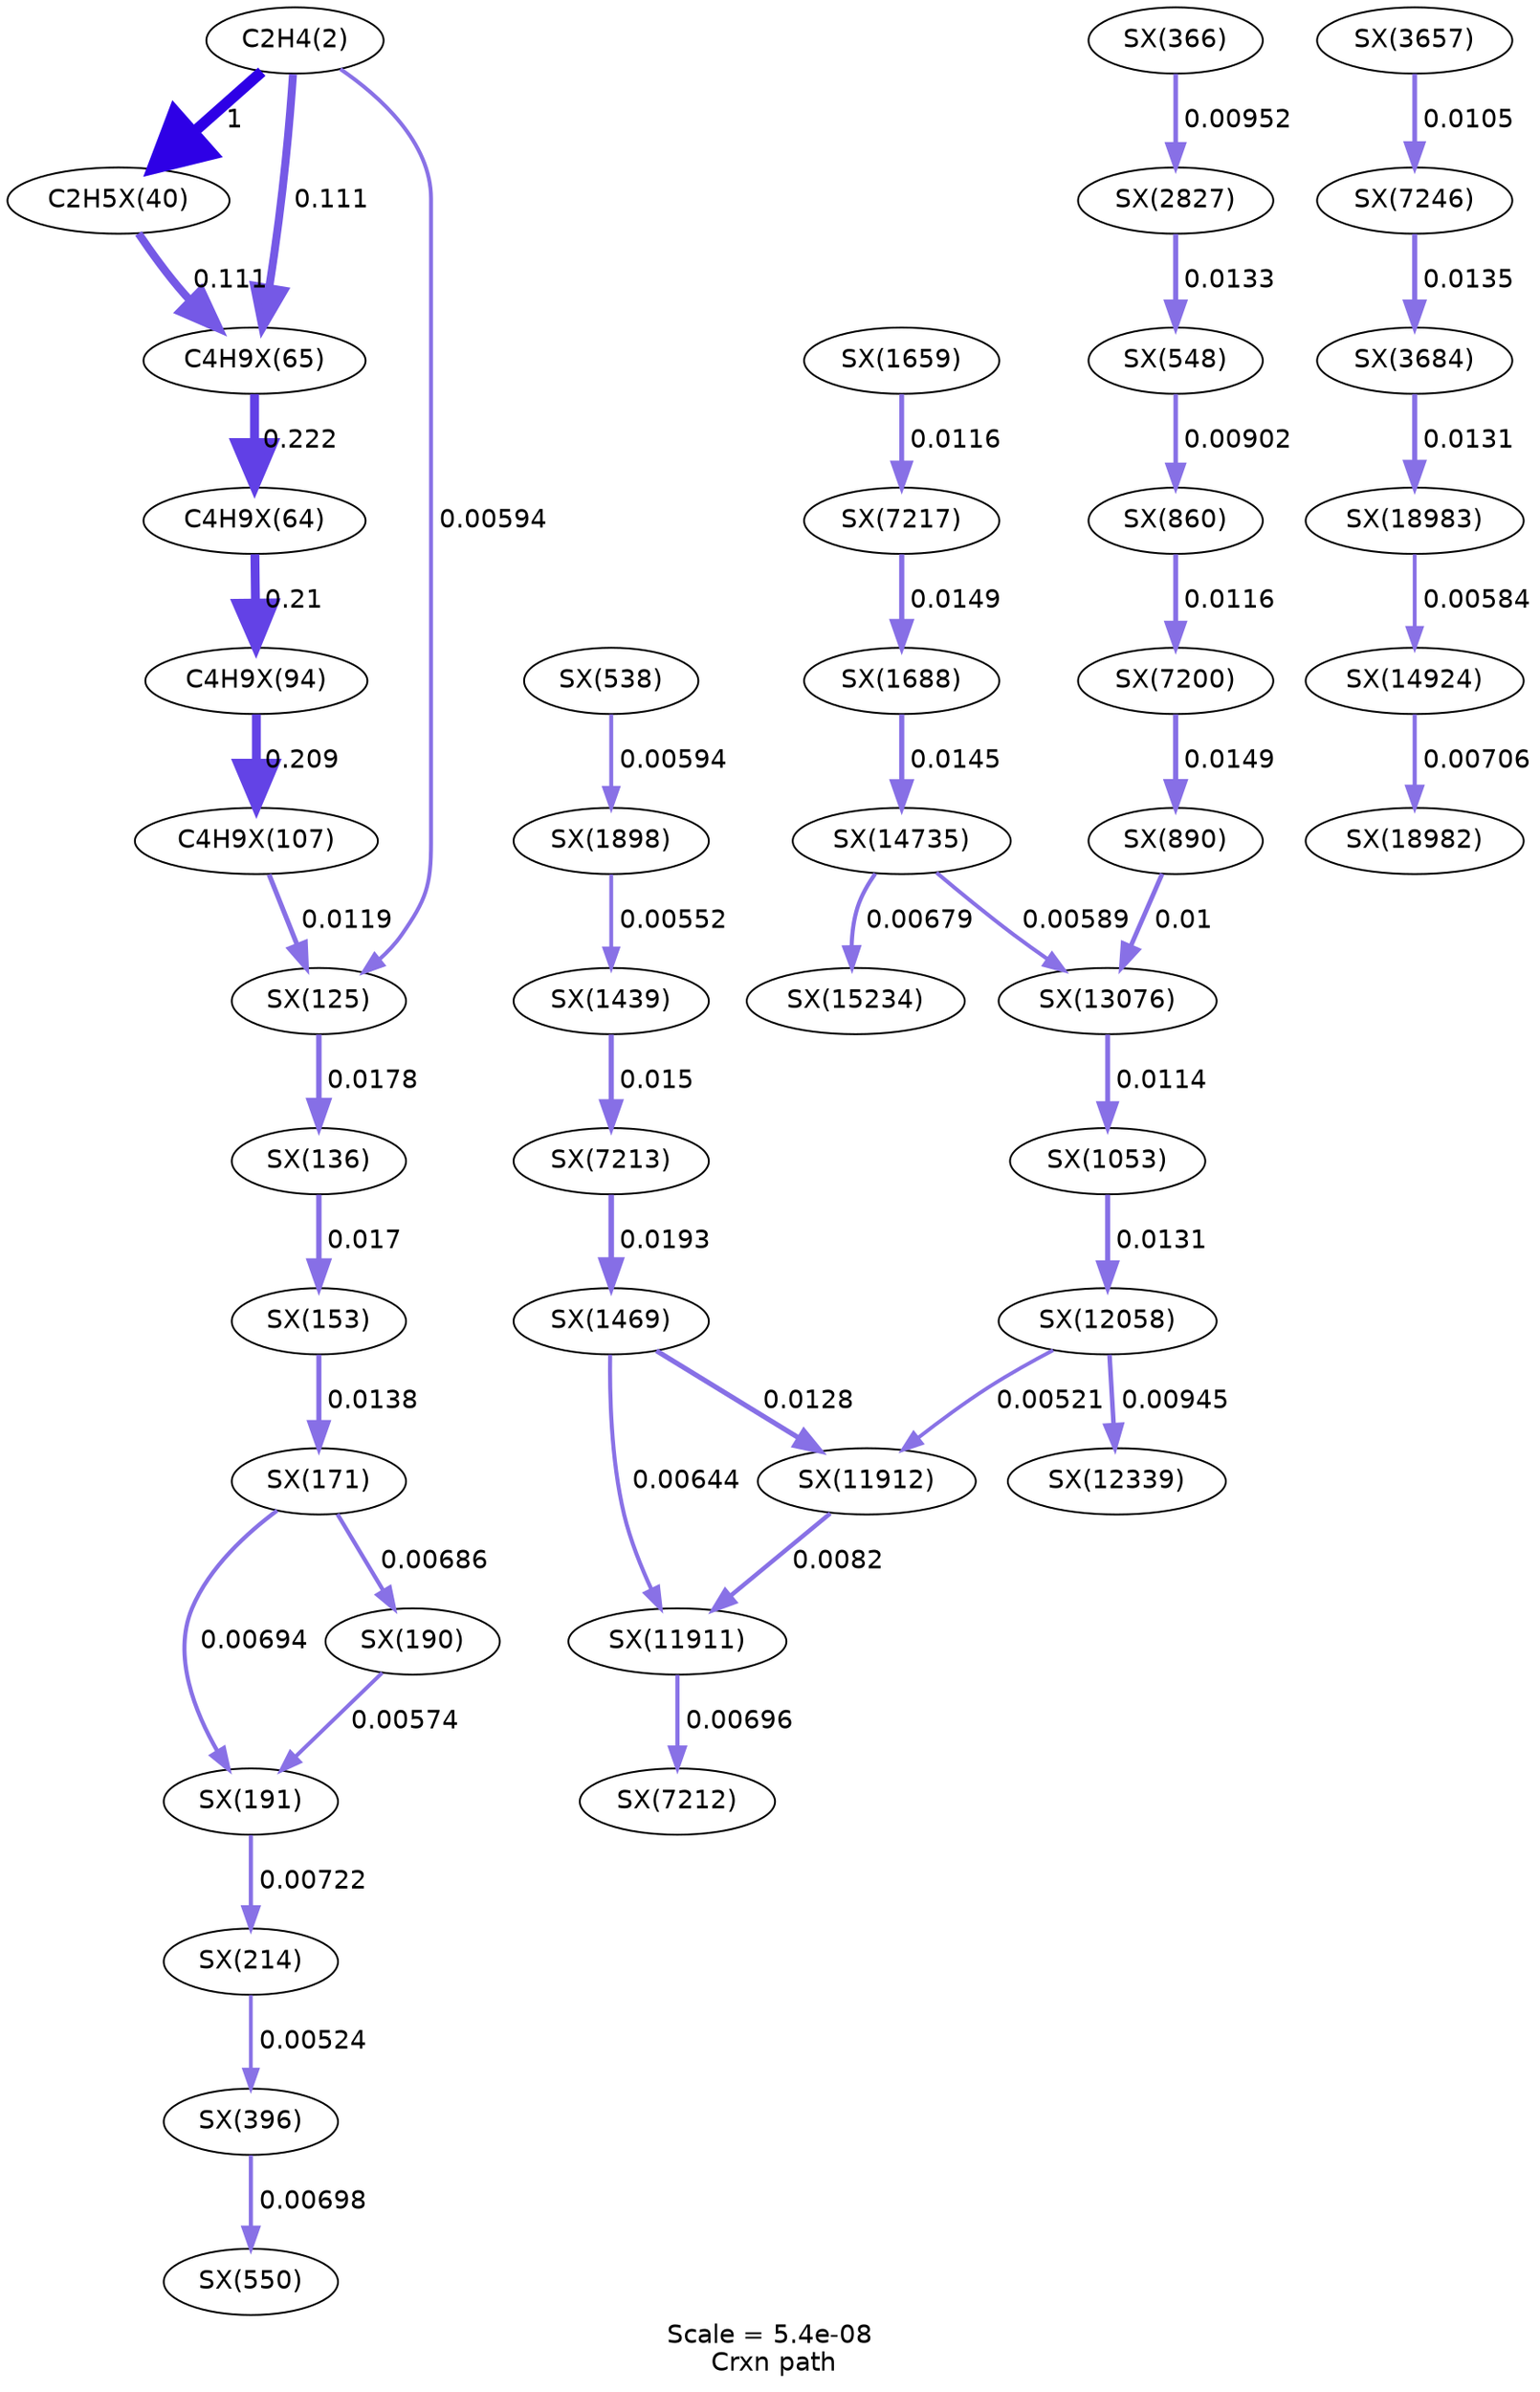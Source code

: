 digraph reaction_paths {
center=1;
s5 -> s12[fontname="Helvetica", style="setlinewidth(6)", arrowsize=3, color="0.7, 1.5, 0.9"
, label=" 1"];
s5 -> s14[fontname="Helvetica", style="setlinewidth(4.34)", arrowsize=2.17, color="0.7, 0.611, 0.9"
, label=" 0.111"];
s5 -> s35[fontname="Helvetica", style="setlinewidth(2.13)", arrowsize=1.06, color="0.7, 0.506, 0.9"
, label=" 0.00594"];
s12 -> s14[fontname="Helvetica", style="setlinewidth(4.34)", arrowsize=2.17, color="0.7, 0.611, 0.9"
, label=" 0.111"];
s14 -> s13[fontname="Helvetica", style="setlinewidth(4.86)", arrowsize=2.43, color="0.7, 0.722, 0.9"
, label=" 0.222"];
s13 -> s25[fontname="Helvetica", style="setlinewidth(4.82)", arrowsize=2.41, color="0.7, 0.71, 0.9"
, label=" 0.21"];
s25 -> s30[fontname="Helvetica", style="setlinewidth(4.82)", arrowsize=2.41, color="0.7, 0.709, 0.9"
, label=" 0.209"];
s30 -> s35[fontname="Helvetica", style="setlinewidth(2.65)", arrowsize=1.33, color="0.7, 0.512, 0.9"
, label=" 0.0119"];
s35 -> s39[fontname="Helvetica", style="setlinewidth(2.96)", arrowsize=1.48, color="0.7, 0.518, 0.9"
, label=" 0.0178"];
s39 -> s42[fontname="Helvetica", style="setlinewidth(2.92)", arrowsize=1.46, color="0.7, 0.517, 0.9"
, label=" 0.017"];
s42 -> s44[fontname="Helvetica", style="setlinewidth(2.77)", arrowsize=1.38, color="0.7, 0.514, 0.9"
, label=" 0.0138"];
s44 -> s47[fontname="Helvetica", style="setlinewidth(2.25)", arrowsize=1.12, color="0.7, 0.507, 0.9"
, label=" 0.00694"];
s44 -> s46[fontname="Helvetica", style="setlinewidth(2.24)", arrowsize=1.12, color="0.7, 0.507, 0.9"
, label=" 0.00686"];
s46 -> s47[fontname="Helvetica", style="setlinewidth(2.1)", arrowsize=1.05, color="0.7, 0.506, 0.9"
, label=" 0.00574"];
s47 -> s50[fontname="Helvetica", style="setlinewidth(2.28)", arrowsize=1.14, color="0.7, 0.507, 0.9"
, label=" 0.00722"];
s50 -> s67[fontname="Helvetica", style="setlinewidth(2.03)", arrowsize=1.02, color="0.7, 0.505, 0.9"
, label=" 0.00524"];
s67 -> s92[fontname="Helvetica", style="setlinewidth(2.25)", arrowsize=1.13, color="0.7, 0.507, 0.9"
, label=" 0.00698"];
s63 -> s164[fontname="Helvetica", style="setlinewidth(2.49)", arrowsize=1.24, color="0.7, 0.51, 0.9"
, label=" 0.00952"];
s164 -> s90[fontname="Helvetica", style="setlinewidth(2.74)", arrowsize=1.37, color="0.7, 0.513, 0.9"
, label=" 0.0133"];
s90 -> s117[fontname="Helvetica", style="setlinewidth(2.45)", arrowsize=1.22, color="0.7, 0.509, 0.9"
, label=" 0.00902"];
s117 -> s202[fontname="Helvetica", style="setlinewidth(2.63)", arrowsize=1.32, color="0.7, 0.512, 0.9"
, label=" 0.0116"];
s80 -> s147[fontname="Helvetica", style="setlinewidth(2.13)", arrowsize=1.07, color="0.7, 0.506, 0.9"
, label=" 0.00594"];
s141 -> s219[fontname="Helvetica", style="setlinewidth(2.63)", arrowsize=1.32, color="0.7, 0.512, 0.9"
, label=" 0.0116"];
s147 -> s134[fontname="Helvetica", style="setlinewidth(2.08)", arrowsize=1.04, color="0.7, 0.506, 0.9"
, label=" 0.00552"];
s134 -> s215[fontname="Helvetica", style="setlinewidth(2.83)", arrowsize=1.41, color="0.7, 0.515, 0.9"
, label=" 0.015"];
s172 -> s236[fontname="Helvetica", style="setlinewidth(2.56)", arrowsize=1.28, color="0.7, 0.51, 0.9"
, label=" 0.0105"];
s215 -> s135[fontname="Helvetica", style="setlinewidth(3.02)", arrowsize=1.51, color="0.7, 0.519, 0.9"
, label=" 0.0193"];
s135 -> s255[fontname="Helvetica", style="setlinewidth(2.71)", arrowsize=1.35, color="0.7, 0.513, 0.9"
, label=" 0.0128"];
s135 -> s254[fontname="Helvetica", style="setlinewidth(2.19)", arrowsize=1.1, color="0.7, 0.506, 0.9"
, label=" 0.00644"];
s256 -> s255[fontname="Helvetica", style="setlinewidth(2.03)", arrowsize=1.02, color="0.7, 0.505, 0.9"
, label=" 0.00521"];
s255 -> s254[fontname="Helvetica", style="setlinewidth(2.37)", arrowsize=1.19, color="0.7, 0.508, 0.9"
, label=" 0.0082"];
s122 -> s256[fontname="Helvetica", style="setlinewidth(2.73)", arrowsize=1.36, color="0.7, 0.513, 0.9"
, label=" 0.0131"];
s256 -> s259[fontname="Helvetica", style="setlinewidth(2.48)", arrowsize=1.24, color="0.7, 0.509, 0.9"
, label=" 0.00945"];
s254 -> s214[fontname="Helvetica", style="setlinewidth(2.25)", arrowsize=1.12, color="0.7, 0.507, 0.9"
, label=" 0.00696"];
s264 -> s122[fontname="Helvetica", style="setlinewidth(2.62)", arrowsize=1.31, color="0.7, 0.511, 0.9"
, label=" 0.0114"];
s267 -> s264[fontname="Helvetica", style="setlinewidth(2.12)", arrowsize=1.06, color="0.7, 0.506, 0.9"
, label=" 0.00589"];
s118 -> s264[fontname="Helvetica", style="setlinewidth(2.52)", arrowsize=1.26, color="0.7, 0.51, 0.9"
, label=" 0.01"];
s142 -> s267[fontname="Helvetica", style="setlinewidth(2.8)", arrowsize=1.4, color="0.7, 0.514, 0.9"
, label=" 0.0145"];
s267 -> s271[fontname="Helvetica", style="setlinewidth(2.23)", arrowsize=1.12, color="0.7, 0.507, 0.9"
, label=" 0.00679"];
s202 -> s118[fontname="Helvetica", style="setlinewidth(2.82)", arrowsize=1.41, color="0.7, 0.515, 0.9"
, label=" 0.0149"];
s219 -> s142[fontname="Helvetica", style="setlinewidth(2.82)", arrowsize=1.41, color="0.7, 0.515, 0.9"
, label=" 0.0149"];
s268 -> s278[fontname="Helvetica", style="setlinewidth(2.26)", arrowsize=1.13, color="0.7, 0.507, 0.9"
, label=" 0.00706"];
s279 -> s268[fontname="Helvetica", style="setlinewidth(2.12)", arrowsize=1.06, color="0.7, 0.506, 0.9"
, label=" 0.00584"];
s173 -> s279[fontname="Helvetica", style="setlinewidth(2.73)", arrowsize=1.36, color="0.7, 0.513, 0.9"
, label=" 0.0131"];
s236 -> s173[fontname="Helvetica", style="setlinewidth(2.75)", arrowsize=1.37, color="0.7, 0.513, 0.9"
, label=" 0.0135"];
s5 [ fontname="Helvetica", label="C2H4(2)"];
s12 [ fontname="Helvetica", label="C2H5X(40)"];
s13 [ fontname="Helvetica", label="C4H9X(64)"];
s14 [ fontname="Helvetica", label="C4H9X(65)"];
s25 [ fontname="Helvetica", label="C4H9X(94)"];
s30 [ fontname="Helvetica", label="C4H9X(107)"];
s35 [ fontname="Helvetica", label="SX(125)"];
s39 [ fontname="Helvetica", label="SX(136)"];
s42 [ fontname="Helvetica", label="SX(153)"];
s44 [ fontname="Helvetica", label="SX(171)"];
s46 [ fontname="Helvetica", label="SX(190)"];
s47 [ fontname="Helvetica", label="SX(191)"];
s50 [ fontname="Helvetica", label="SX(214)"];
s63 [ fontname="Helvetica", label="SX(366)"];
s67 [ fontname="Helvetica", label="SX(396)"];
s80 [ fontname="Helvetica", label="SX(538)"];
s90 [ fontname="Helvetica", label="SX(548)"];
s92 [ fontname="Helvetica", label="SX(550)"];
s117 [ fontname="Helvetica", label="SX(860)"];
s118 [ fontname="Helvetica", label="SX(890)"];
s122 [ fontname="Helvetica", label="SX(1053)"];
s134 [ fontname="Helvetica", label="SX(1439)"];
s135 [ fontname="Helvetica", label="SX(1469)"];
s141 [ fontname="Helvetica", label="SX(1659)"];
s142 [ fontname="Helvetica", label="SX(1688)"];
s147 [ fontname="Helvetica", label="SX(1898)"];
s164 [ fontname="Helvetica", label="SX(2827)"];
s172 [ fontname="Helvetica", label="SX(3657)"];
s173 [ fontname="Helvetica", label="SX(3684)"];
s202 [ fontname="Helvetica", label="SX(7200)"];
s214 [ fontname="Helvetica", label="SX(7212)"];
s215 [ fontname="Helvetica", label="SX(7213)"];
s219 [ fontname="Helvetica", label="SX(7217)"];
s236 [ fontname="Helvetica", label="SX(7246)"];
s254 [ fontname="Helvetica", label="SX(11911)"];
s255 [ fontname="Helvetica", label="SX(11912)"];
s256 [ fontname="Helvetica", label="SX(12058)"];
s259 [ fontname="Helvetica", label="SX(12339)"];
s264 [ fontname="Helvetica", label="SX(13076)"];
s267 [ fontname="Helvetica", label="SX(14735)"];
s268 [ fontname="Helvetica", label="SX(14924)"];
s271 [ fontname="Helvetica", label="SX(15234)"];
s278 [ fontname="Helvetica", label="SX(18982)"];
s279 [ fontname="Helvetica", label="SX(18983)"];
 label = "Scale = 5.4e-08\l Crxn path";
 fontname = "Helvetica";
}
